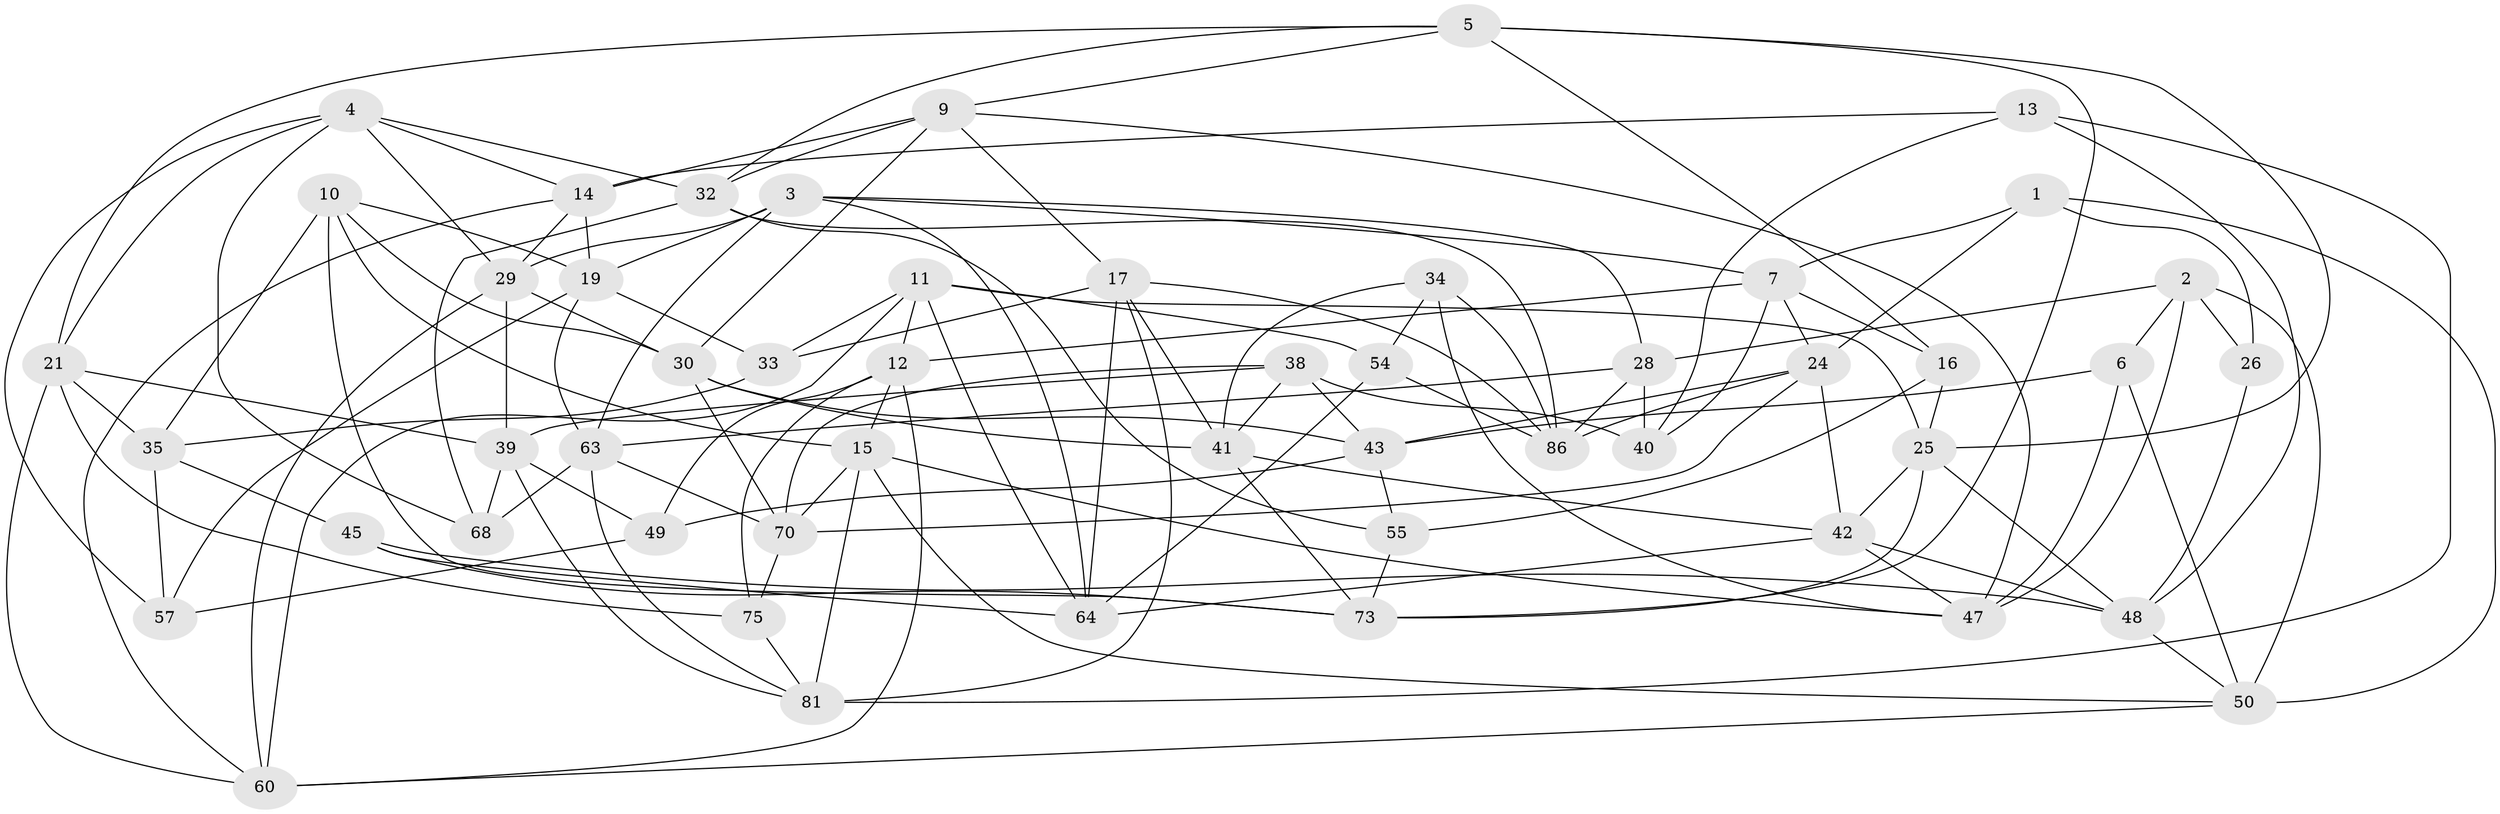 // original degree distribution, {4: 1.0}
// Generated by graph-tools (version 1.1) at 2025/42/03/06/25 10:42:21]
// undirected, 51 vertices, 135 edges
graph export_dot {
graph [start="1"]
  node [color=gray90,style=filled];
  1;
  2 [super="+37"];
  3 [super="+23"];
  4 [super="+44"];
  5 [super="+8"];
  6;
  7 [super="+79"];
  9 [super="+83"];
  10 [super="+78"];
  11 [super="+27"];
  12 [super="+52"];
  13;
  14 [super="+18"];
  15 [super="+71"];
  16;
  17 [super="+20"];
  19 [super="+61"];
  21 [super="+22"];
  24 [super="+36"];
  25 [super="+46"];
  26;
  28 [super="+31"];
  29 [super="+67"];
  30 [super="+59"];
  32 [super="+51"];
  33;
  34;
  35 [super="+87"];
  38 [super="+56"];
  39 [super="+58"];
  40 [super="+62"];
  41 [super="+69"];
  42 [super="+77"];
  43 [super="+53"];
  45;
  47 [super="+74"];
  48 [super="+76"];
  49;
  50 [super="+85"];
  54;
  55;
  57;
  60 [super="+65"];
  63 [super="+66"];
  64 [super="+80"];
  68;
  70 [super="+72"];
  73 [super="+82"];
  75;
  81 [super="+84"];
  86 [super="+88"];
  1 -- 50;
  1 -- 26;
  1 -- 7;
  1 -- 24;
  2 -- 47;
  2 -- 26 [weight=2];
  2 -- 50;
  2 -- 6;
  2 -- 28;
  3 -- 29;
  3 -- 19;
  3 -- 64;
  3 -- 28;
  3 -- 7;
  3 -- 63;
  4 -- 68;
  4 -- 29;
  4 -- 14;
  4 -- 32;
  4 -- 57;
  4 -- 21;
  5 -- 73;
  5 -- 21;
  5 -- 16;
  5 -- 9;
  5 -- 25;
  5 -- 32;
  6 -- 50;
  6 -- 43;
  6 -- 47;
  7 -- 16;
  7 -- 40;
  7 -- 12;
  7 -- 24;
  9 -- 17;
  9 -- 32;
  9 -- 30;
  9 -- 14;
  9 -- 47;
  10 -- 15;
  10 -- 35 [weight=2];
  10 -- 73;
  10 -- 19;
  10 -- 30;
  11 -- 54;
  11 -- 33;
  11 -- 12;
  11 -- 64;
  11 -- 25;
  11 -- 60;
  12 -- 49;
  12 -- 15;
  12 -- 75;
  12 -- 60;
  13 -- 14;
  13 -- 81;
  13 -- 40;
  13 -- 48;
  14 -- 29;
  14 -- 19;
  14 -- 60;
  15 -- 81;
  15 -- 50;
  15 -- 70;
  15 -- 47;
  16 -- 55;
  16 -- 25;
  17 -- 41;
  17 -- 81;
  17 -- 64;
  17 -- 33;
  17 -- 86;
  19 -- 33;
  19 -- 57;
  19 -- 63;
  21 -- 60;
  21 -- 39;
  21 -- 75;
  21 -- 35;
  24 -- 70;
  24 -- 42;
  24 -- 43;
  24 -- 86;
  25 -- 73;
  25 -- 48;
  25 -- 42;
  26 -- 48;
  28 -- 63;
  28 -- 86;
  28 -- 40 [weight=2];
  29 -- 60;
  29 -- 30;
  29 -- 39;
  30 -- 43;
  30 -- 41;
  30 -- 70;
  32 -- 86;
  32 -- 68;
  32 -- 55;
  33 -- 35;
  34 -- 86;
  34 -- 54;
  34 -- 47;
  34 -- 41;
  35 -- 57;
  35 -- 45;
  38 -- 41;
  38 -- 40 [weight=2];
  38 -- 70;
  38 -- 39;
  38 -- 43;
  39 -- 68;
  39 -- 81;
  39 -- 49;
  41 -- 73;
  41 -- 42;
  42 -- 47;
  42 -- 64;
  42 -- 48;
  43 -- 49;
  43 -- 55;
  45 -- 48;
  45 -- 73;
  45 -- 64;
  48 -- 50;
  49 -- 57;
  50 -- 60;
  54 -- 64;
  54 -- 86;
  55 -- 73;
  63 -- 68;
  63 -- 81;
  63 -- 70;
  70 -- 75;
  75 -- 81;
}
